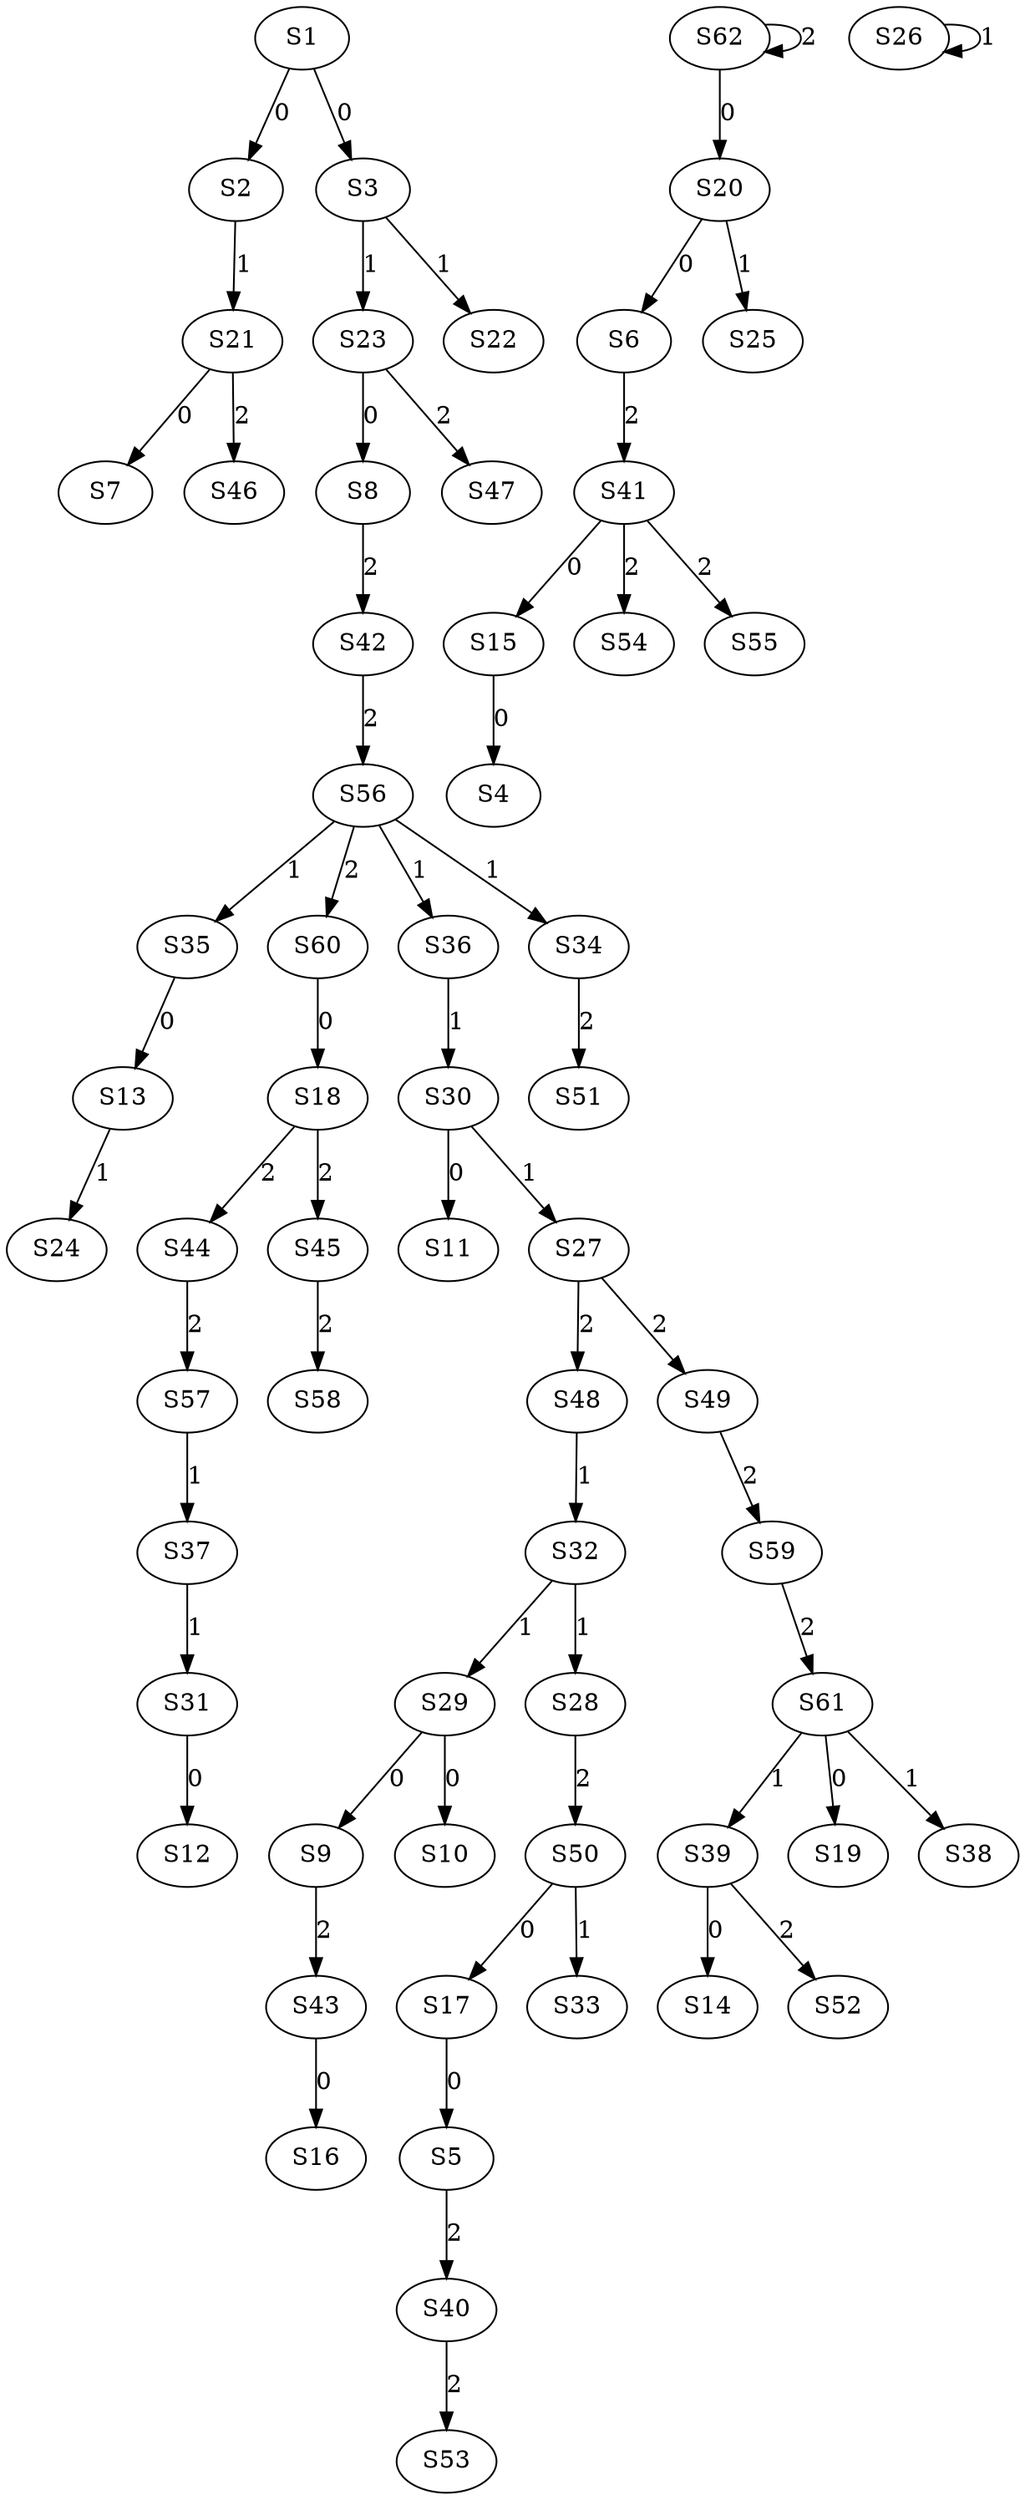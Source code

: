 strict digraph {
	S1 -> S2 [ label = 0 ];
	S1 -> S3 [ label = 0 ];
	S15 -> S4 [ label = 0 ];
	S17 -> S5 [ label = 0 ];
	S20 -> S6 [ label = 0 ];
	S21 -> S7 [ label = 0 ];
	S23 -> S8 [ label = 0 ];
	S29 -> S9 [ label = 0 ];
	S29 -> S10 [ label = 0 ];
	S30 -> S11 [ label = 0 ];
	S31 -> S12 [ label = 0 ];
	S35 -> S13 [ label = 0 ];
	S39 -> S14 [ label = 0 ];
	S41 -> S15 [ label = 0 ];
	S43 -> S16 [ label = 0 ];
	S50 -> S17 [ label = 0 ];
	S60 -> S18 [ label = 0 ];
	S61 -> S19 [ label = 0 ];
	S62 -> S20 [ label = 0 ];
	S2 -> S21 [ label = 1 ];
	S3 -> S22 [ label = 1 ];
	S3 -> S23 [ label = 1 ];
	S13 -> S24 [ label = 1 ];
	S20 -> S25 [ label = 1 ];
	S26 -> S26 [ label = 1 ];
	S30 -> S27 [ label = 1 ];
	S32 -> S28 [ label = 1 ];
	S32 -> S29 [ label = 1 ];
	S36 -> S30 [ label = 1 ];
	S37 -> S31 [ label = 1 ];
	S48 -> S32 [ label = 1 ];
	S50 -> S33 [ label = 1 ];
	S56 -> S34 [ label = 1 ];
	S56 -> S35 [ label = 1 ];
	S56 -> S36 [ label = 1 ];
	S57 -> S37 [ label = 1 ];
	S61 -> S38 [ label = 1 ];
	S61 -> S39 [ label = 1 ];
	S5 -> S40 [ label = 2 ];
	S6 -> S41 [ label = 2 ];
	S8 -> S42 [ label = 2 ];
	S9 -> S43 [ label = 2 ];
	S18 -> S44 [ label = 2 ];
	S18 -> S45 [ label = 2 ];
	S21 -> S46 [ label = 2 ];
	S23 -> S47 [ label = 2 ];
	S27 -> S48 [ label = 2 ];
	S27 -> S49 [ label = 2 ];
	S28 -> S50 [ label = 2 ];
	S34 -> S51 [ label = 2 ];
	S39 -> S52 [ label = 2 ];
	S40 -> S53 [ label = 2 ];
	S41 -> S54 [ label = 2 ];
	S41 -> S55 [ label = 2 ];
	S42 -> S56 [ label = 2 ];
	S44 -> S57 [ label = 2 ];
	S45 -> S58 [ label = 2 ];
	S49 -> S59 [ label = 2 ];
	S56 -> S60 [ label = 2 ];
	S59 -> S61 [ label = 2 ];
	S62 -> S62 [ label = 2 ];
}